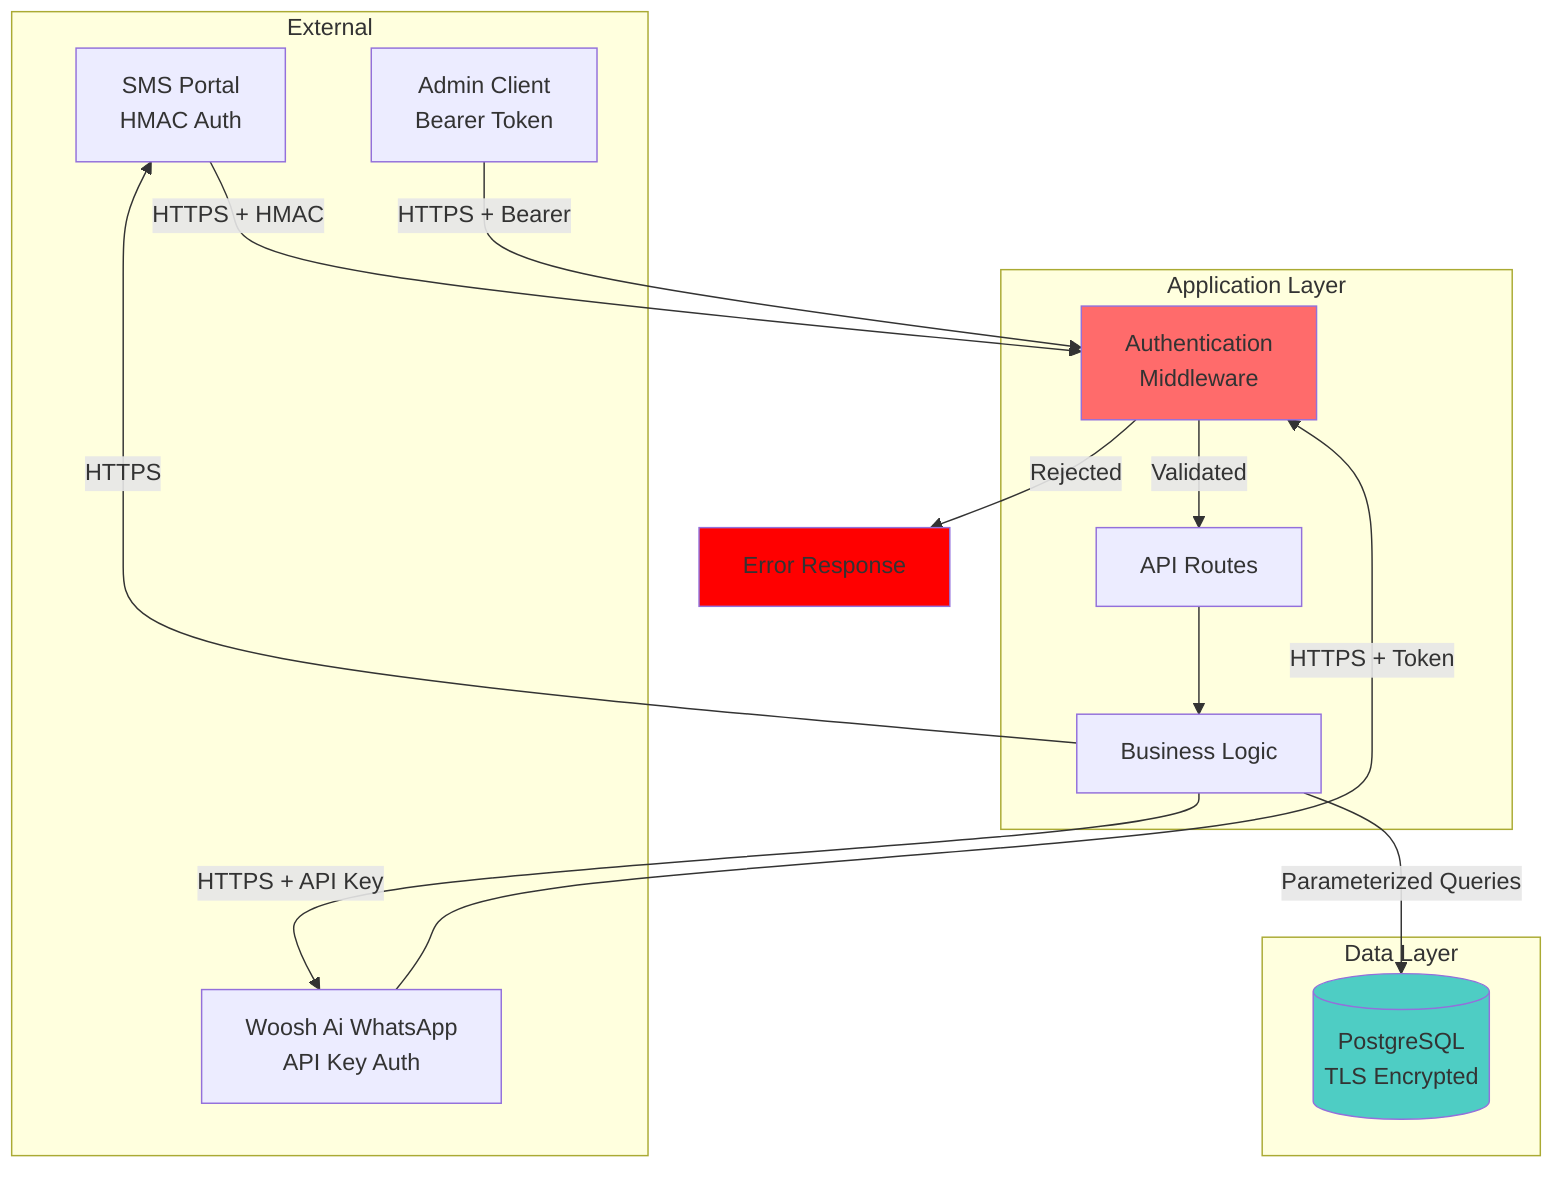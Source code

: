 graph TB
    subgraph External
        SMS[SMS Portal<br/>HMAC Auth]
        WA[Woosh Ai WhatsApp<br/>API Key Auth]
        Client[Admin Client<br/>Bearer Token]
    end
    
    subgraph "Application Layer"
        Auth[Authentication<br/>Middleware]
        Routes[API Routes]
        BL[Business Logic]
    end
    
    subgraph "Data Layer"
        DB[(PostgreSQL<br/>TLS Encrypted)]
    end
    
    SMS -->|HTTPS + HMAC| Auth
    WA -->|HTTPS + Token| Auth
    Client -->|HTTPS + Bearer| Auth
    
    Auth -->|Validated| Routes
    Auth -->|Rejected| Err[Error Response]
    
    Routes --> BL
    BL -->|Parameterized Queries| DB
    
    BL -->|HTTPS| SMS
    BL -->|HTTPS + API Key| WA
    
    style Auth fill:#ff6b6b
    style DB fill:#4ecdc4
    style Err fill:#ff0000